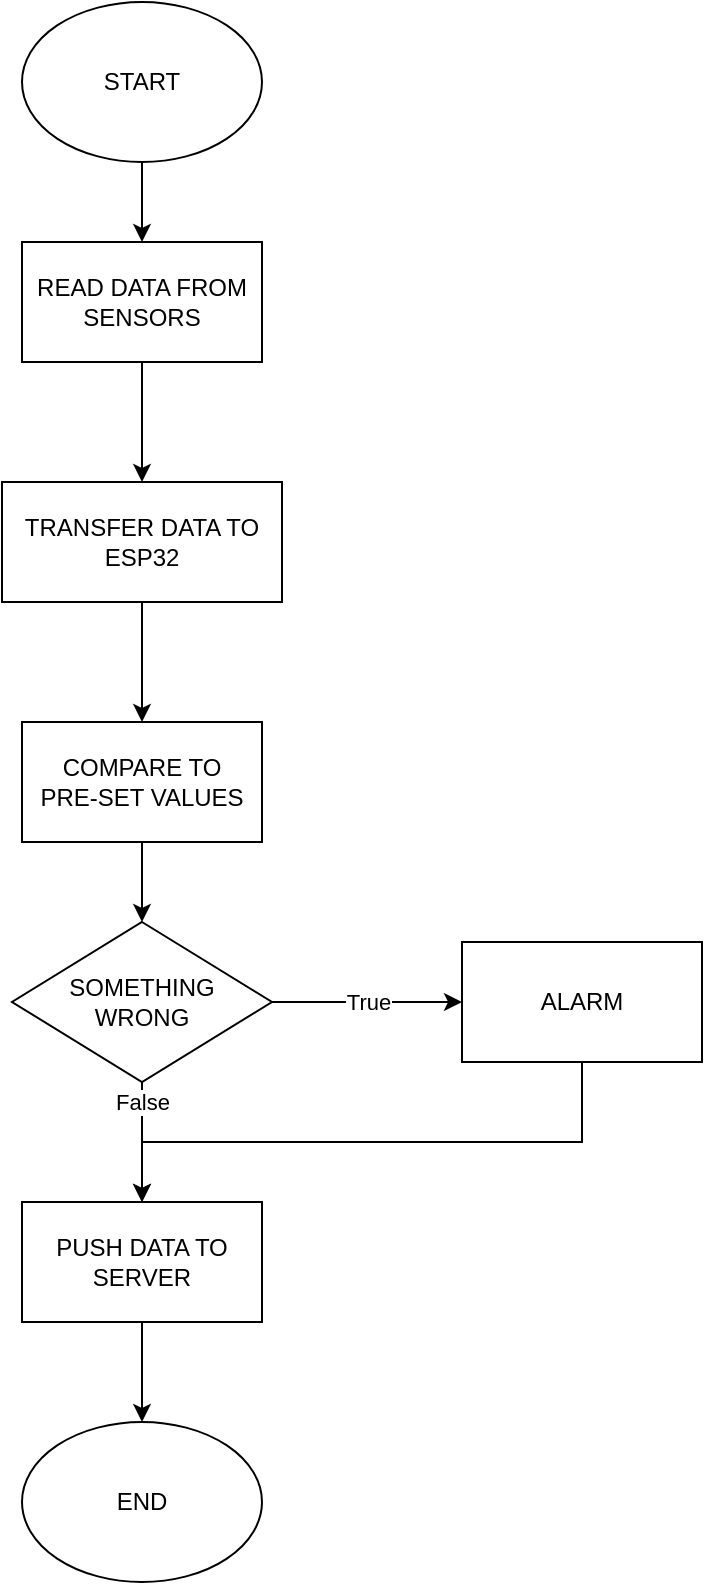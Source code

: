 <mxfile version="20.2.3" type="device"><diagram id="KZIiCrc-ThNZrndvG_XZ" name="Page-1"><mxGraphModel dx="1955" dy="867" grid="1" gridSize="10" guides="1" tooltips="1" connect="1" arrows="1" fold="1" page="1" pageScale="1" pageWidth="850" pageHeight="1100" math="0" shadow="0"><root><mxCell id="0"/><mxCell id="1" parent="0"/><mxCell id="Hk2Mo0BfWUMeCtZi1ECX-40" value="" style="edgeStyle=orthogonalEdgeStyle;rounded=0;orthogonalLoop=1;jettySize=auto;html=1;" edge="1" parent="1" source="Hk2Mo0BfWUMeCtZi1ECX-32" target="Hk2Mo0BfWUMeCtZi1ECX-33"><mxGeometry relative="1" as="geometry"/></mxCell><mxCell id="Hk2Mo0BfWUMeCtZi1ECX-32" value="START" style="ellipse;whiteSpace=wrap;html=1;" vertex="1" parent="1"><mxGeometry x="330" y="10" width="120" height="80" as="geometry"/></mxCell><mxCell id="Hk2Mo0BfWUMeCtZi1ECX-41" value="" style="edgeStyle=orthogonalEdgeStyle;rounded=0;orthogonalLoop=1;jettySize=auto;html=1;" edge="1" parent="1" source="Hk2Mo0BfWUMeCtZi1ECX-33" target="Hk2Mo0BfWUMeCtZi1ECX-34"><mxGeometry relative="1" as="geometry"/></mxCell><mxCell id="Hk2Mo0BfWUMeCtZi1ECX-33" value="READ DATA FROM SENSORS" style="rounded=0;whiteSpace=wrap;html=1;" vertex="1" parent="1"><mxGeometry x="330" y="130" width="120" height="60" as="geometry"/></mxCell><mxCell id="Hk2Mo0BfWUMeCtZi1ECX-42" value="" style="edgeStyle=orthogonalEdgeStyle;rounded=0;orthogonalLoop=1;jettySize=auto;html=1;" edge="1" parent="1" source="Hk2Mo0BfWUMeCtZi1ECX-34" target="Hk2Mo0BfWUMeCtZi1ECX-35"><mxGeometry relative="1" as="geometry"/></mxCell><mxCell id="Hk2Mo0BfWUMeCtZi1ECX-34" value="TRANSFER DATA TO ESP32" style="rounded=0;whiteSpace=wrap;html=1;" vertex="1" parent="1"><mxGeometry x="320" y="250" width="140" height="60" as="geometry"/></mxCell><mxCell id="Hk2Mo0BfWUMeCtZi1ECX-43" value="" style="edgeStyle=orthogonalEdgeStyle;rounded=0;orthogonalLoop=1;jettySize=auto;html=1;" edge="1" parent="1" source="Hk2Mo0BfWUMeCtZi1ECX-35" target="Hk2Mo0BfWUMeCtZi1ECX-36"><mxGeometry relative="1" as="geometry"/></mxCell><mxCell id="Hk2Mo0BfWUMeCtZi1ECX-35" value="COMPARE TO &lt;br&gt;PRE-SET VALUES" style="rounded=0;whiteSpace=wrap;html=1;" vertex="1" parent="1"><mxGeometry x="330" y="370" width="120" height="60" as="geometry"/></mxCell><mxCell id="Hk2Mo0BfWUMeCtZi1ECX-44" value="False" style="edgeStyle=orthogonalEdgeStyle;rounded=0;orthogonalLoop=1;jettySize=auto;html=1;" edge="1" parent="1" source="Hk2Mo0BfWUMeCtZi1ECX-36" target="Hk2Mo0BfWUMeCtZi1ECX-38"><mxGeometry x="-0.667" relative="1" as="geometry"><mxPoint as="offset"/></mxGeometry></mxCell><mxCell id="Hk2Mo0BfWUMeCtZi1ECX-46" value="True" style="edgeStyle=orthogonalEdgeStyle;rounded=0;orthogonalLoop=1;jettySize=auto;html=1;" edge="1" parent="1" source="Hk2Mo0BfWUMeCtZi1ECX-36" target="Hk2Mo0BfWUMeCtZi1ECX-37"><mxGeometry relative="1" as="geometry"/></mxCell><mxCell id="Hk2Mo0BfWUMeCtZi1ECX-36" value="SOMETHING&lt;br&gt;WRONG" style="rhombus;whiteSpace=wrap;html=1;" vertex="1" parent="1"><mxGeometry x="325" y="470" width="130" height="80" as="geometry"/></mxCell><mxCell id="Hk2Mo0BfWUMeCtZi1ECX-47" style="edgeStyle=orthogonalEdgeStyle;rounded=0;orthogonalLoop=1;jettySize=auto;html=1;entryX=0.5;entryY=0;entryDx=0;entryDy=0;" edge="1" parent="1" source="Hk2Mo0BfWUMeCtZi1ECX-37" target="Hk2Mo0BfWUMeCtZi1ECX-38"><mxGeometry relative="1" as="geometry"><mxPoint x="390" y="590" as="targetPoint"/><Array as="points"><mxPoint x="610" y="580"/><mxPoint x="390" y="580"/></Array></mxGeometry></mxCell><mxCell id="Hk2Mo0BfWUMeCtZi1ECX-37" value="ALARM" style="rounded=0;whiteSpace=wrap;html=1;" vertex="1" parent="1"><mxGeometry x="550" y="480" width="120" height="60" as="geometry"/></mxCell><mxCell id="Hk2Mo0BfWUMeCtZi1ECX-45" value="" style="edgeStyle=orthogonalEdgeStyle;rounded=0;orthogonalLoop=1;jettySize=auto;html=1;" edge="1" parent="1" source="Hk2Mo0BfWUMeCtZi1ECX-38" target="Hk2Mo0BfWUMeCtZi1ECX-39"><mxGeometry relative="1" as="geometry"/></mxCell><mxCell id="Hk2Mo0BfWUMeCtZi1ECX-38" value="PUSH DATA TO SERVER" style="rounded=0;whiteSpace=wrap;html=1;" vertex="1" parent="1"><mxGeometry x="330" y="610" width="120" height="60" as="geometry"/></mxCell><mxCell id="Hk2Mo0BfWUMeCtZi1ECX-39" value="END" style="ellipse;whiteSpace=wrap;html=1;" vertex="1" parent="1"><mxGeometry x="330" y="720" width="120" height="80" as="geometry"/></mxCell></root></mxGraphModel></diagram></mxfile>